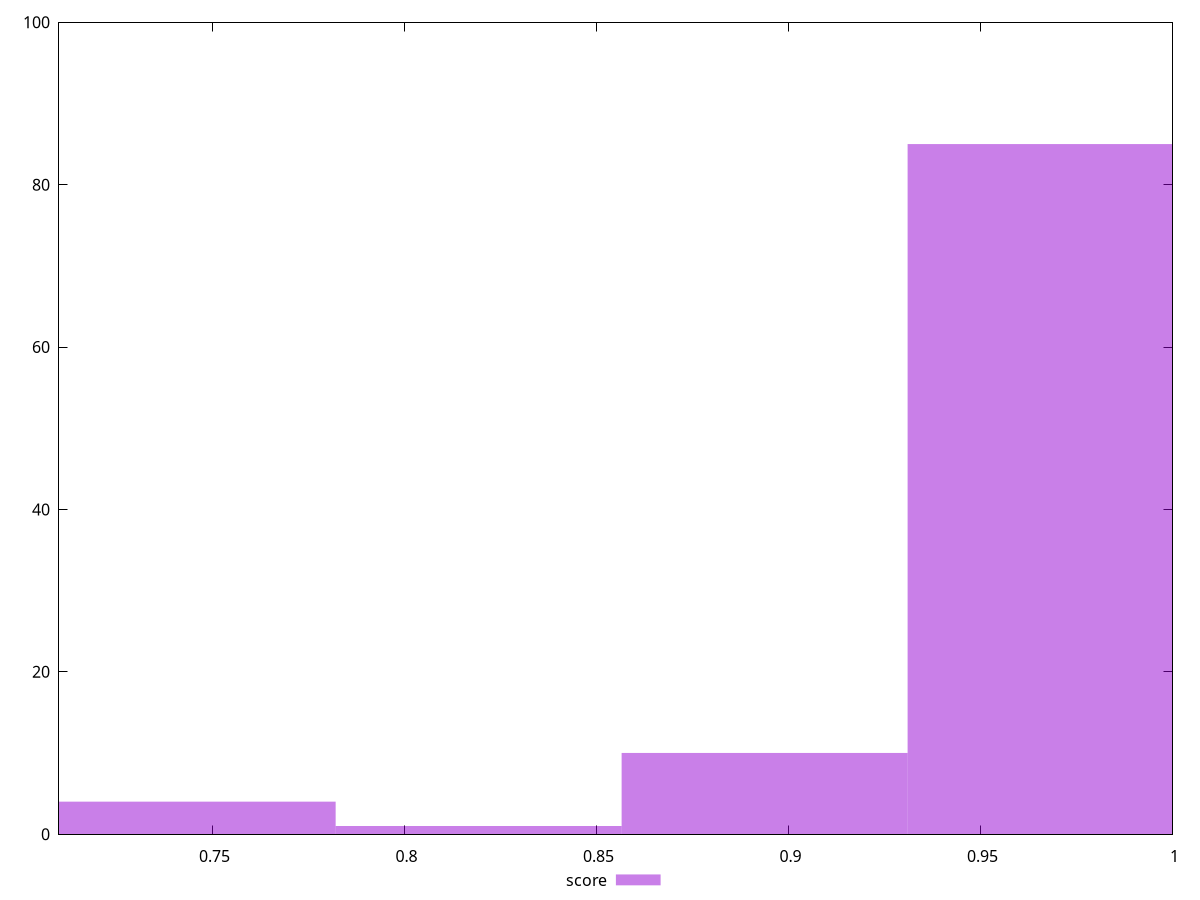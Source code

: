 reset

$score <<EOF
0.9682513554439347 85
0.8937704819482475 10
0.8192896084525602 1
0.7448087349568728 4
EOF

set key outside below
set boxwidth 0.07448087349568729
set xrange [0.71:1]
set yrange [0:100]
set trange [0:100]
set style fill transparent solid 0.5 noborder
set terminal svg size 640, 490 enhanced background rgb 'white'
set output "reprap/unminified-javascript/samples/pages+cached+noexternal+nomedia+nocss/score/histogram.svg"

plot $score title "score" with boxes

reset
